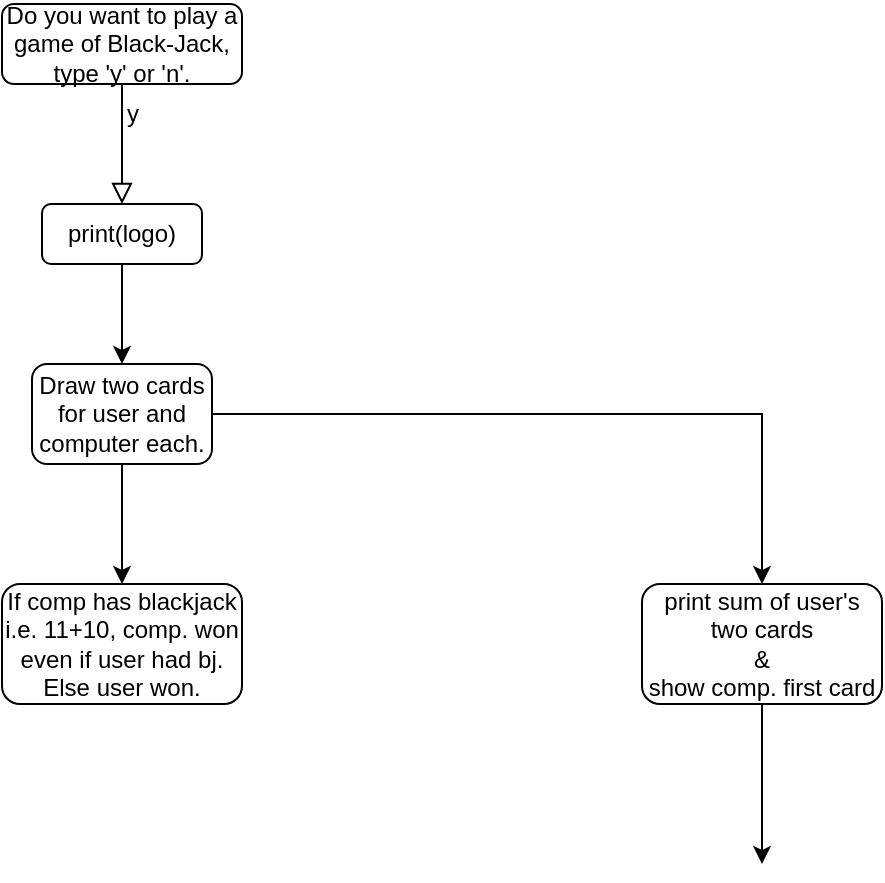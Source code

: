 <mxfile version="20.8.7" type="github">
  <diagram id="C5RBs43oDa-KdzZeNtuy" name="Page-1">
    <mxGraphModel dx="750" dy="392" grid="1" gridSize="10" guides="1" tooltips="1" connect="1" arrows="1" fold="1" page="1" pageScale="1" pageWidth="827" pageHeight="1169" math="0" shadow="0">
      <root>
        <mxCell id="WIyWlLk6GJQsqaUBKTNV-0" />
        <mxCell id="WIyWlLk6GJQsqaUBKTNV-1" parent="WIyWlLk6GJQsqaUBKTNV-0" />
        <mxCell id="WIyWlLk6GJQsqaUBKTNV-2" value="" style="rounded=0;html=1;jettySize=auto;orthogonalLoop=1;fontSize=11;endArrow=block;endFill=0;endSize=8;strokeWidth=1;shadow=0;labelBackgroundColor=none;edgeStyle=orthogonalEdgeStyle;" parent="WIyWlLk6GJQsqaUBKTNV-1" source="WIyWlLk6GJQsqaUBKTNV-3" edge="1">
          <mxGeometry relative="1" as="geometry">
            <mxPoint x="440" y="140" as="targetPoint" />
            <Array as="points">
              <mxPoint x="440" y="130" />
            </Array>
          </mxGeometry>
        </mxCell>
        <mxCell id="WIyWlLk6GJQsqaUBKTNV-3" value="Do you want to play a game of Black-Jack, type &#39;y&#39; or &#39;n&#39;." style="rounded=1;whiteSpace=wrap;html=1;fontSize=12;glass=0;strokeWidth=1;shadow=0;" parent="WIyWlLk6GJQsqaUBKTNV-1" vertex="1">
          <mxGeometry x="380" y="40" width="120" height="40" as="geometry" />
        </mxCell>
        <mxCell id="4D6YyWOy4u3c2OcfM5rZ-1" value="y" style="text;html=1;align=center;verticalAlign=middle;resizable=0;points=[];autosize=1;strokeColor=none;fillColor=none;" vertex="1" parent="WIyWlLk6GJQsqaUBKTNV-1">
          <mxGeometry x="430" y="80" width="30" height="30" as="geometry" />
        </mxCell>
        <mxCell id="4D6YyWOy4u3c2OcfM5rZ-6" value="" style="edgeStyle=orthogonalEdgeStyle;rounded=0;orthogonalLoop=1;jettySize=auto;html=1;" edge="1" parent="WIyWlLk6GJQsqaUBKTNV-1" source="4D6YyWOy4u3c2OcfM5rZ-2" target="4D6YyWOy4u3c2OcfM5rZ-4">
          <mxGeometry relative="1" as="geometry" />
        </mxCell>
        <mxCell id="4D6YyWOy4u3c2OcfM5rZ-2" value="print(logo)" style="rounded=1;whiteSpace=wrap;html=1;" vertex="1" parent="WIyWlLk6GJQsqaUBKTNV-1">
          <mxGeometry x="400" y="140" width="80" height="30" as="geometry" />
        </mxCell>
        <mxCell id="4D6YyWOy4u3c2OcfM5rZ-8" value="" style="edgeStyle=orthogonalEdgeStyle;rounded=0;orthogonalLoop=1;jettySize=auto;html=1;" edge="1" parent="WIyWlLk6GJQsqaUBKTNV-1" source="4D6YyWOy4u3c2OcfM5rZ-4" target="4D6YyWOy4u3c2OcfM5rZ-7">
          <mxGeometry relative="1" as="geometry" />
        </mxCell>
        <mxCell id="4D6YyWOy4u3c2OcfM5rZ-11" value="" style="edgeStyle=orthogonalEdgeStyle;rounded=0;orthogonalLoop=1;jettySize=auto;html=1;" edge="1" parent="WIyWlLk6GJQsqaUBKTNV-1" source="4D6YyWOy4u3c2OcfM5rZ-4" target="4D6YyWOy4u3c2OcfM5rZ-9">
          <mxGeometry relative="1" as="geometry" />
        </mxCell>
        <mxCell id="4D6YyWOy4u3c2OcfM5rZ-4" value="Draw two cards for user and computer each." style="rounded=1;whiteSpace=wrap;html=1;" vertex="1" parent="WIyWlLk6GJQsqaUBKTNV-1">
          <mxGeometry x="395" y="220" width="90" height="50" as="geometry" />
        </mxCell>
        <mxCell id="4D6YyWOy4u3c2OcfM5rZ-10" value="" style="edgeStyle=orthogonalEdgeStyle;rounded=0;orthogonalLoop=1;jettySize=auto;html=1;" edge="1" parent="WIyWlLk6GJQsqaUBKTNV-1" source="4D6YyWOy4u3c2OcfM5rZ-7">
          <mxGeometry relative="1" as="geometry">
            <mxPoint x="760" y="470" as="targetPoint" />
          </mxGeometry>
        </mxCell>
        <mxCell id="4D6YyWOy4u3c2OcfM5rZ-7" value="print sum of user&#39;s two cards&lt;br&gt;&amp;amp;&lt;br&gt;show comp. first card" style="whiteSpace=wrap;html=1;rounded=1;" vertex="1" parent="WIyWlLk6GJQsqaUBKTNV-1">
          <mxGeometry x="700" y="330" width="120" height="60" as="geometry" />
        </mxCell>
        <mxCell id="4D6YyWOy4u3c2OcfM5rZ-9" value="If comp has blackjack i.e. 11+10, comp. won even if user had bj.&lt;br&gt;Else user won." style="whiteSpace=wrap;html=1;rounded=1;" vertex="1" parent="WIyWlLk6GJQsqaUBKTNV-1">
          <mxGeometry x="380" y="330" width="120" height="60" as="geometry" />
        </mxCell>
      </root>
    </mxGraphModel>
  </diagram>
</mxfile>
